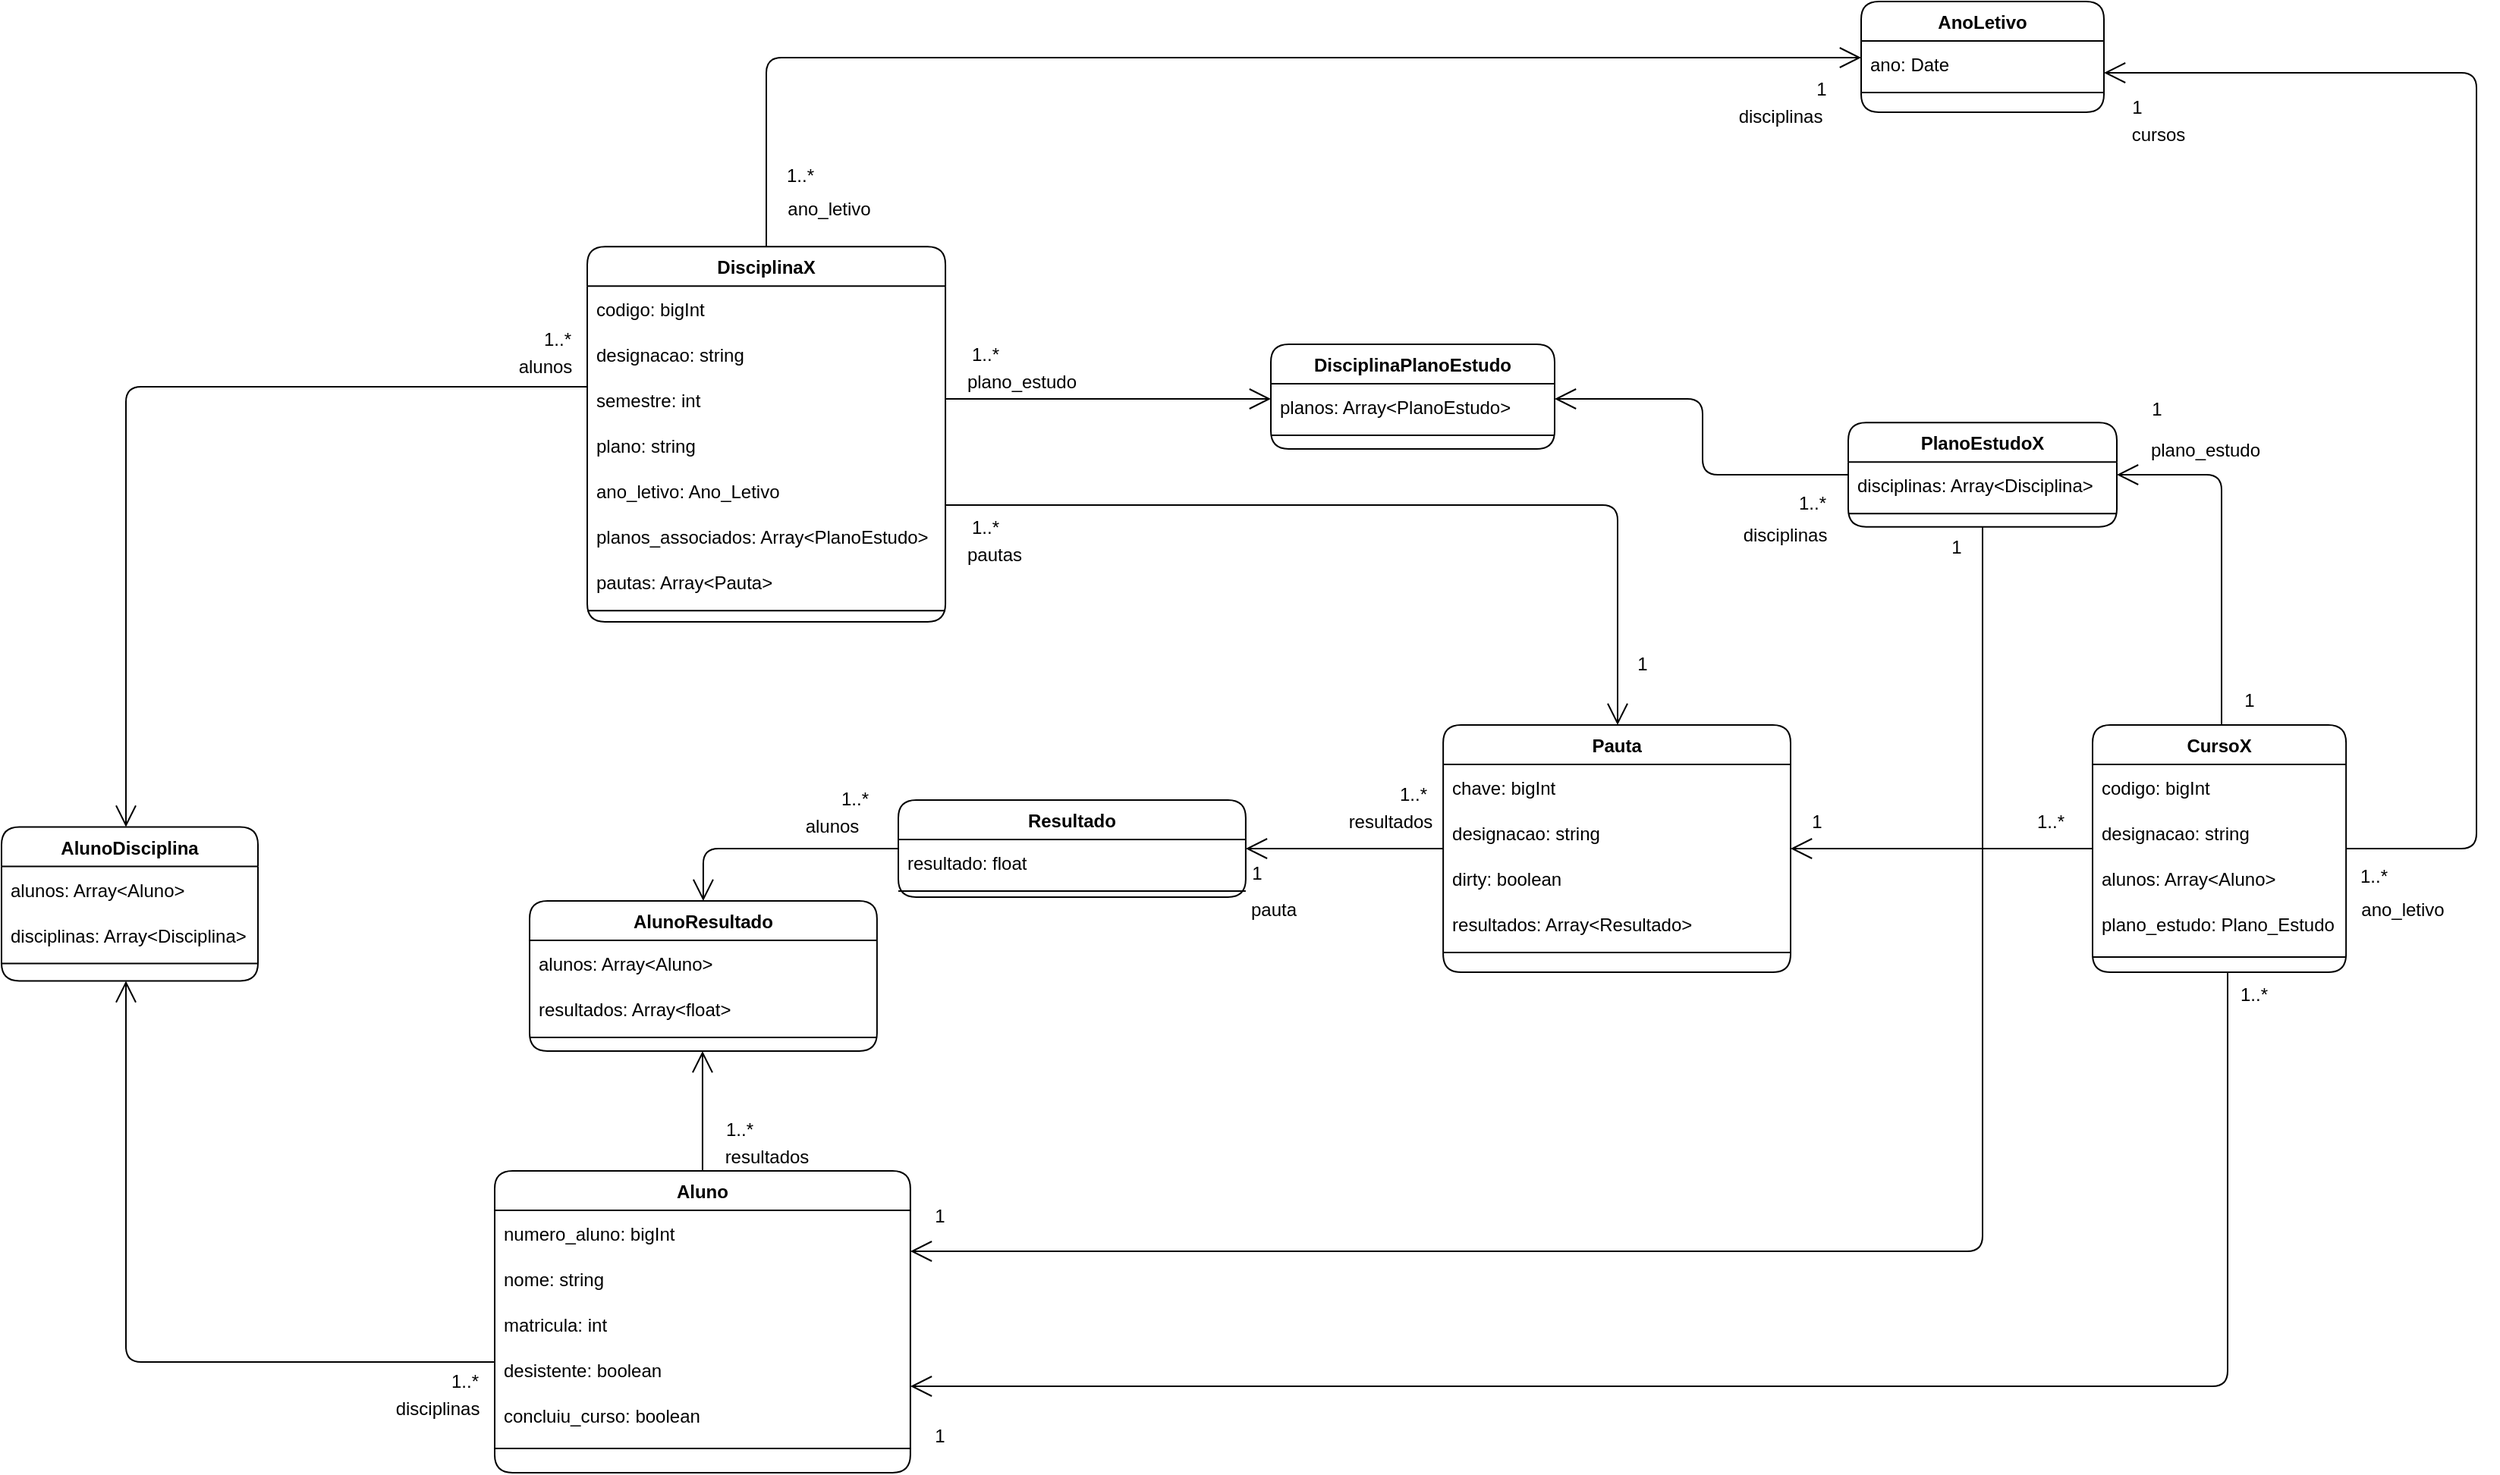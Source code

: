 <mxfile version="15.8.7" type="device" pages="2"><diagram id="C5RBs43oDa-KdzZeNtuy" name="Domain"><mxGraphModel dx="3577" dy="1908" grid="0" gridSize="10" guides="1" tooltips="1" connect="1" arrows="1" fold="1" page="0" pageScale="1" pageWidth="827" pageHeight="1169" background="#ffffff" math="0" shadow="0"><root><mxCell id="WIyWlLk6GJQsqaUBKTNV-0"/><mxCell id="WIyWlLk6GJQsqaUBKTNV-1" parent="WIyWlLk6GJQsqaUBKTNV-0"/><mxCell id="zkfFHV4jXpPFQw0GAbJ--6" value="Aluno" style="swimlane;fontStyle=1;align=center;verticalAlign=top;childLayout=stackLayout;horizontal=1;startSize=26;horizontalStack=0;resizeParent=1;resizeLast=0;collapsible=1;marginBottom=0;shadow=0;strokeWidth=1;rounded=1;" parent="WIyWlLk6GJQsqaUBKTNV-1" vertex="1"><mxGeometry x="-843" y="703" width="273.94" height="199" as="geometry"><mxRectangle x="130" y="380" width="160" height="26" as="alternateBounds"/></mxGeometry></mxCell><mxCell id="UR2TJBWsBLScbNiVcRSA-15" value="numero_aluno: bigInt" style="text;strokeColor=none;fillColor=none;align=left;verticalAlign=middle;spacingLeft=4;spacingRight=4;overflow=hidden;points=[[0,0.5],[1,0.5]];portConstraint=eastwest;rotatable=0;rounded=1;" parent="zkfFHV4jXpPFQw0GAbJ--6" vertex="1"><mxGeometry y="26" width="273.94" height="30" as="geometry"/></mxCell><mxCell id="UR2TJBWsBLScbNiVcRSA-27" value="nome: string" style="text;strokeColor=none;fillColor=none;align=left;verticalAlign=middle;spacingLeft=4;spacingRight=4;overflow=hidden;points=[[0,0.5],[1,0.5]];portConstraint=eastwest;rotatable=0;rounded=1;" parent="zkfFHV4jXpPFQw0GAbJ--6" vertex="1"><mxGeometry y="56" width="273.94" height="30" as="geometry"/></mxCell><mxCell id="UR2TJBWsBLScbNiVcRSA-31" value="matricula: int" style="text;strokeColor=none;fillColor=none;align=left;verticalAlign=middle;spacingLeft=4;spacingRight=4;overflow=hidden;points=[[0,0.5],[1,0.5]];portConstraint=eastwest;rotatable=0;rounded=1;" parent="zkfFHV4jXpPFQw0GAbJ--6" vertex="1"><mxGeometry y="86" width="273.94" height="30" as="geometry"/></mxCell><mxCell id="UR2TJBWsBLScbNiVcRSA-49" value="desistente: boolean" style="text;strokeColor=none;fillColor=none;align=left;verticalAlign=middle;spacingLeft=4;spacingRight=4;overflow=hidden;points=[[0,0.5],[1,0.5]];portConstraint=eastwest;rotatable=0;rounded=1;" parent="zkfFHV4jXpPFQw0GAbJ--6" vertex="1"><mxGeometry y="116" width="273.94" height="30" as="geometry"/></mxCell><mxCell id="Pr2icEyisTqmWsnyDcO9-23" value="concluiu_curso: boolean" style="text;strokeColor=none;fillColor=none;align=left;verticalAlign=middle;spacingLeft=4;spacingRight=4;overflow=hidden;points=[[0,0.5],[1,0.5]];portConstraint=eastwest;rotatable=0;rounded=1;" parent="zkfFHV4jXpPFQw0GAbJ--6" vertex="1"><mxGeometry y="146" width="273.94" height="30" as="geometry"/></mxCell><mxCell id="zkfFHV4jXpPFQw0GAbJ--9" value="" style="line;html=1;strokeWidth=1;align=left;verticalAlign=middle;spacingTop=-1;spacingLeft=3;spacingRight=3;rotatable=0;labelPosition=right;points=[];portConstraint=eastwest;rounded=1;" parent="zkfFHV4jXpPFQw0GAbJ--6" vertex="1"><mxGeometry y="176" width="273.94" height="14" as="geometry"/></mxCell><mxCell id="zkfFHV4jXpPFQw0GAbJ--13" value="DisciplinaX" style="swimlane;fontStyle=1;align=center;verticalAlign=top;childLayout=stackLayout;horizontal=1;startSize=26;horizontalStack=0;resizeParent=1;resizeLast=0;collapsible=1;marginBottom=0;shadow=0;strokeWidth=1;rounded=1;" parent="WIyWlLk6GJQsqaUBKTNV-1" vertex="1"><mxGeometry x="-782" y="93.63" width="236.03" height="247.37" as="geometry"><mxRectangle x="340" y="380" width="170" height="26" as="alternateBounds"/></mxGeometry></mxCell><mxCell id="UR2TJBWsBLScbNiVcRSA-8" value="codigo: bigInt" style="text;strokeColor=none;fillColor=none;align=left;verticalAlign=middle;spacingLeft=4;spacingRight=4;overflow=hidden;points=[[0,0.5],[1,0.5]];portConstraint=eastwest;rotatable=0;rounded=1;" parent="zkfFHV4jXpPFQw0GAbJ--13" vertex="1"><mxGeometry y="26" width="236.03" height="30" as="geometry"/></mxCell><mxCell id="UR2TJBWsBLScbNiVcRSA-9" value="designacao: string" style="text;strokeColor=none;fillColor=none;align=left;verticalAlign=middle;spacingLeft=4;spacingRight=4;overflow=hidden;points=[[0,0.5],[1,0.5]];portConstraint=eastwest;rotatable=0;rounded=1;" parent="zkfFHV4jXpPFQw0GAbJ--13" vertex="1"><mxGeometry y="56" width="236.03" height="30" as="geometry"/></mxCell><mxCell id="UR2TJBWsBLScbNiVcRSA-10" value="semestre: int" style="text;strokeColor=none;fillColor=none;align=left;verticalAlign=middle;spacingLeft=4;spacingRight=4;overflow=hidden;points=[[0,0.5],[1,0.5]];portConstraint=eastwest;rotatable=0;rounded=1;" parent="zkfFHV4jXpPFQw0GAbJ--13" vertex="1"><mxGeometry y="86" width="236.03" height="30" as="geometry"/></mxCell><mxCell id="UR2TJBWsBLScbNiVcRSA-11" value="plano: string" style="text;strokeColor=none;fillColor=none;align=left;verticalAlign=middle;spacingLeft=4;spacingRight=4;overflow=hidden;points=[[0,0.5],[1,0.5]];portConstraint=eastwest;rotatable=0;rounded=1;" parent="zkfFHV4jXpPFQw0GAbJ--13" vertex="1"><mxGeometry y="116" width="236.03" height="30" as="geometry"/></mxCell><mxCell id="DG8GQb8gX4Vhp76S3yIj-17" value="ano_letivo: Ano_Letivo" style="text;strokeColor=none;fillColor=none;align=left;verticalAlign=middle;spacingLeft=4;spacingRight=4;overflow=hidden;points=[[0,0.5],[1,0.5]];portConstraint=eastwest;rotatable=0;rounded=1;" parent="zkfFHV4jXpPFQw0GAbJ--13" vertex="1"><mxGeometry y="146" width="236.03" height="30" as="geometry"/></mxCell><mxCell id="5sU9hyj2ACR6eSn5Ot_G-29" value="planos_associados: Array&lt;PlanoEstudo&gt;" style="text;strokeColor=none;fillColor=none;align=left;verticalAlign=middle;spacingLeft=4;spacingRight=4;overflow=hidden;points=[[0,0.5],[1,0.5]];portConstraint=eastwest;rotatable=0;rounded=1;" parent="zkfFHV4jXpPFQw0GAbJ--13" vertex="1"><mxGeometry y="176" width="236.03" height="30" as="geometry"/></mxCell><mxCell id="5sU9hyj2ACR6eSn5Ot_G-30" value="pautas: Array&lt;Pauta&gt;" style="text;strokeColor=none;fillColor=none;align=left;verticalAlign=middle;spacingLeft=4;spacingRight=4;overflow=hidden;points=[[0,0.5],[1,0.5]];portConstraint=eastwest;rotatable=0;rounded=1;" parent="zkfFHV4jXpPFQw0GAbJ--13" vertex="1"><mxGeometry y="206" width="236.03" height="30" as="geometry"/></mxCell><mxCell id="zkfFHV4jXpPFQw0GAbJ--15" value="" style="line;html=1;strokeWidth=1;align=left;verticalAlign=middle;spacingTop=-1;spacingLeft=3;spacingRight=3;rotatable=0;labelPosition=right;points=[];portConstraint=eastwest;rounded=1;" parent="zkfFHV4jXpPFQw0GAbJ--13" vertex="1"><mxGeometry y="236" width="236.03" height="8" as="geometry"/></mxCell><mxCell id="zkfFHV4jXpPFQw0GAbJ--17" value="CursoX" style="swimlane;fontStyle=1;align=center;verticalAlign=top;childLayout=stackLayout;horizontal=1;startSize=26;horizontalStack=0;resizeParent=1;resizeLast=0;collapsible=1;marginBottom=0;shadow=0;strokeWidth=1;rounded=1;" parent="WIyWlLk6GJQsqaUBKTNV-1" vertex="1"><mxGeometry x="210" y="409" width="167.06" height="163" as="geometry"><mxRectangle x="550" y="140" width="160" height="26" as="alternateBounds"/></mxGeometry></mxCell><mxCell id="uTA94WAb0osCj5oo_hm_-13" value="codigo: bigInt" style="text;strokeColor=none;fillColor=none;align=left;verticalAlign=middle;spacingLeft=4;spacingRight=4;overflow=hidden;points=[[0,0.5],[1,0.5]];portConstraint=eastwest;rotatable=0;rounded=1;" parent="zkfFHV4jXpPFQw0GAbJ--17" vertex="1"><mxGeometry y="26" width="167.06" height="30" as="geometry"/></mxCell><mxCell id="tkzi9m6gDOECTJgAiZ27-0" value="designacao: string" style="text;strokeColor=none;fillColor=none;align=left;verticalAlign=middle;spacingLeft=4;spacingRight=4;overflow=hidden;points=[[0,0.5],[1,0.5]];portConstraint=eastwest;rotatable=0;rounded=1;" parent="zkfFHV4jXpPFQw0GAbJ--17" vertex="1"><mxGeometry y="56" width="167.06" height="30" as="geometry"/></mxCell><mxCell id="UR2TJBWsBLScbNiVcRSA-45" value="alunos: Array&lt;Aluno&gt;" style="text;strokeColor=none;fillColor=none;align=left;verticalAlign=middle;spacingLeft=4;spacingRight=4;overflow=hidden;points=[[0,0.5],[1,0.5]];portConstraint=eastwest;rotatable=0;rounded=1;" parent="zkfFHV4jXpPFQw0GAbJ--17" vertex="1"><mxGeometry y="86" width="167.06" height="30" as="geometry"/></mxCell><mxCell id="UR2TJBWsBLScbNiVcRSA-46" value="plano_estudo: Plano_Estudo" style="text;strokeColor=none;fillColor=none;align=left;verticalAlign=middle;spacingLeft=4;spacingRight=4;overflow=hidden;points=[[0,0.5],[1,0.5]];portConstraint=eastwest;rotatable=0;rounded=1;" parent="zkfFHV4jXpPFQw0GAbJ--17" vertex="1"><mxGeometry y="116" width="167.06" height="30" as="geometry"/></mxCell><mxCell id="zkfFHV4jXpPFQw0GAbJ--23" value="" style="line;html=1;strokeWidth=1;align=left;verticalAlign=middle;spacingTop=-1;spacingLeft=3;spacingRight=3;rotatable=0;labelPosition=right;points=[];portConstraint=eastwest;rounded=1;" parent="zkfFHV4jXpPFQw0GAbJ--17" vertex="1"><mxGeometry y="146" width="167.06" height="14" as="geometry"/></mxCell><mxCell id="hwkee3ksfvGBxhX7THaI-0" value="PlanoEstudoX" style="swimlane;fontStyle=1;align=center;verticalAlign=top;childLayout=stackLayout;horizontal=1;startSize=26;horizontalStack=0;resizeParent=1;resizeLast=0;collapsible=1;marginBottom=0;shadow=0;strokeWidth=1;rounded=1;" parent="WIyWlLk6GJQsqaUBKTNV-1" vertex="1"><mxGeometry x="49" y="209.63" width="177" height="68.75" as="geometry"><mxRectangle x="550" y="140" width="160" height="26" as="alternateBounds"/></mxGeometry></mxCell><mxCell id="UR2TJBWsBLScbNiVcRSA-47" value="disciplinas: Array&lt;Disciplina&gt;" style="text;strokeColor=none;fillColor=none;align=left;verticalAlign=middle;spacingLeft=4;spacingRight=4;overflow=hidden;points=[[0,0.5],[1,0.5]];portConstraint=eastwest;rotatable=0;rounded=1;" parent="hwkee3ksfvGBxhX7THaI-0" vertex="1"><mxGeometry y="26" width="177" height="30" as="geometry"/></mxCell><mxCell id="hwkee3ksfvGBxhX7THaI-6" value="" style="line;html=1;strokeWidth=1;align=left;verticalAlign=middle;spacingTop=-1;spacingLeft=3;spacingRight=3;rotatable=0;labelPosition=right;points=[];portConstraint=eastwest;rounded=1;" parent="hwkee3ksfvGBxhX7THaI-0" vertex="1"><mxGeometry y="56" width="177" height="8" as="geometry"/></mxCell><mxCell id="hwkee3ksfvGBxhX7THaI-19" value="" style="endArrow=open;endFill=1;endSize=12;html=1;edgeStyle=orthogonalEdgeStyle;" parent="WIyWlLk6GJQsqaUBKTNV-1" source="zkfFHV4jXpPFQw0GAbJ--17" target="hwkee3ksfvGBxhX7THaI-0" edge="1"><mxGeometry width="160" relative="1" as="geometry"><mxPoint x="247.94" y="795" as="sourcePoint"/><mxPoint x="317.94" y="785" as="targetPoint"/><Array as="points"><mxPoint x="295" y="319"/><mxPoint x="295" y="319"/></Array></mxGeometry></mxCell><mxCell id="hwkee3ksfvGBxhX7THaI-20" value="Pauta" style="swimlane;fontStyle=1;align=center;verticalAlign=top;childLayout=stackLayout;horizontal=1;startSize=26;horizontalStack=0;resizeParent=1;resizeLast=0;collapsible=1;marginBottom=0;shadow=0;strokeWidth=1;rounded=1;" parent="WIyWlLk6GJQsqaUBKTNV-1" vertex="1"><mxGeometry x="-217.94" y="409" width="228.94" height="163" as="geometry"><mxRectangle x="130" y="380" width="160" height="26" as="alternateBounds"/></mxGeometry></mxCell><mxCell id="7ceqqwsO9wFEYcHVzH23-0" value="chave: bigInt" style="text;strokeColor=none;fillColor=none;align=left;verticalAlign=middle;spacingLeft=4;spacingRight=4;overflow=hidden;points=[[0,0.5],[1,0.5]];portConstraint=eastwest;rotatable=0;rounded=1;" parent="hwkee3ksfvGBxhX7THaI-20" vertex="1"><mxGeometry y="26" width="228.94" height="30" as="geometry"/></mxCell><mxCell id="7ceqqwsO9wFEYcHVzH23-1" value="designacao: string" style="text;strokeColor=none;fillColor=none;align=left;verticalAlign=middle;spacingLeft=4;spacingRight=4;overflow=hidden;points=[[0,0.5],[1,0.5]];portConstraint=eastwest;rotatable=0;rounded=1;" parent="hwkee3ksfvGBxhX7THaI-20" vertex="1"><mxGeometry y="56" width="228.94" height="30" as="geometry"/></mxCell><mxCell id="UR2TJBWsBLScbNiVcRSA-25" value="dirty: boolean" style="text;strokeColor=none;fillColor=none;align=left;verticalAlign=middle;spacingLeft=4;spacingRight=4;overflow=hidden;points=[[0,0.5],[1,0.5]];portConstraint=eastwest;rotatable=0;rounded=1;" parent="hwkee3ksfvGBxhX7THaI-20" vertex="1"><mxGeometry y="86" width="228.94" height="30" as="geometry"/></mxCell><mxCell id="Pr2icEyisTqmWsnyDcO9-25" value="resultados: Array&lt;Resultado&gt;" style="text;strokeColor=none;fillColor=none;align=left;verticalAlign=middle;spacingLeft=4;spacingRight=4;overflow=hidden;points=[[0,0.5],[1,0.5]];portConstraint=eastwest;rotatable=0;rounded=1;" parent="hwkee3ksfvGBxhX7THaI-20" vertex="1"><mxGeometry y="116" width="228.94" height="30" as="geometry"/></mxCell><mxCell id="hwkee3ksfvGBxhX7THaI-21" value="" style="line;html=1;strokeWidth=1;align=left;verticalAlign=middle;spacingTop=-1;spacingLeft=3;spacingRight=3;rotatable=0;labelPosition=right;points=[];portConstraint=eastwest;rounded=1;" parent="hwkee3ksfvGBxhX7THaI-20" vertex="1"><mxGeometry y="146" width="228.94" height="8" as="geometry"/></mxCell><mxCell id="hwkee3ksfvGBxhX7THaI-27" value="" style="endArrow=open;endFill=1;endSize=12;html=1;edgeStyle=orthogonalEdgeStyle;" parent="WIyWlLk6GJQsqaUBKTNV-1" source="zkfFHV4jXpPFQw0GAbJ--13" target="UR2TJBWsBLScbNiVcRSA-34" edge="1"><mxGeometry width="160" relative="1" as="geometry"><mxPoint x="-290" y="784" as="sourcePoint"/><mxPoint x="-1013" y="295" as="targetPoint"/><Array as="points"><mxPoint x="-1086" y="186"/></Array></mxGeometry></mxCell><mxCell id="hwkee3ksfvGBxhX7THaI-58" value="" style="endArrow=open;endFill=1;endSize=12;html=1;edgeStyle=orthogonalEdgeStyle;strokeColor=default;" parent="WIyWlLk6GJQsqaUBKTNV-1" source="zkfFHV4jXpPFQw0GAbJ--17" target="zkfFHV4jXpPFQw0GAbJ--6" edge="1"><mxGeometry width="160" relative="1" as="geometry"><mxPoint x="-20" y="580" as="sourcePoint"/><mxPoint x="140" y="580" as="targetPoint"/><Array as="points"><mxPoint x="299" y="845"/></Array></mxGeometry></mxCell><mxCell id="UR2TJBWsBLScbNiVcRSA-34" value="AlunoDisciplina" style="swimlane;fontStyle=1;align=center;verticalAlign=top;childLayout=stackLayout;horizontal=1;startSize=26;horizontalStack=0;resizeParent=1;resizeLast=0;collapsible=1;marginBottom=0;shadow=0;strokeWidth=1;rounded=1;" parent="WIyWlLk6GJQsqaUBKTNV-1" vertex="1"><mxGeometry x="-1168" y="476.25" width="169" height="101.5" as="geometry"><mxRectangle x="130" y="380" width="160" height="26" as="alternateBounds"/></mxGeometry></mxCell><mxCell id="UR2TJBWsBLScbNiVcRSA-43" value="alunos: Array&lt;Aluno&gt;" style="text;strokeColor=none;fillColor=none;align=left;verticalAlign=middle;spacingLeft=4;spacingRight=4;overflow=hidden;points=[[0,0.5],[1,0.5]];portConstraint=eastwest;rotatable=0;rounded=1;" parent="UR2TJBWsBLScbNiVcRSA-34" vertex="1"><mxGeometry y="26" width="169" height="30" as="geometry"/></mxCell><mxCell id="UR2TJBWsBLScbNiVcRSA-42" value="disciplinas: Array&lt;Disciplina&gt;" style="text;strokeColor=none;fillColor=none;align=left;verticalAlign=middle;spacingLeft=4;spacingRight=4;overflow=hidden;points=[[0,0.5],[1,0.5]];portConstraint=eastwest;rotatable=0;rounded=1;" parent="UR2TJBWsBLScbNiVcRSA-34" vertex="1"><mxGeometry y="56" width="169" height="30" as="geometry"/></mxCell><mxCell id="UR2TJBWsBLScbNiVcRSA-41" value="" style="line;html=1;strokeWidth=1;align=left;verticalAlign=middle;spacingTop=-1;spacingLeft=3;spacingRight=3;rotatable=0;labelPosition=right;points=[];portConstraint=eastwest;rounded=1;" parent="UR2TJBWsBLScbNiVcRSA-34" vertex="1"><mxGeometry y="86" width="169" height="8" as="geometry"/></mxCell><mxCell id="uTA94WAb0osCj5oo_hm_-15" value="" style="endArrow=open;endFill=1;endSize=12;html=1;rounded=1;edgeStyle=orthogonalEdgeStyle;" parent="WIyWlLk6GJQsqaUBKTNV-1" source="zkfFHV4jXpPFQw0GAbJ--17" target="hwkee3ksfvGBxhX7THaI-20" edge="1"><mxGeometry width="160" relative="1" as="geometry"><mxPoint x="-132" y="597" as="sourcePoint"/><mxPoint x="28" y="597" as="targetPoint"/><Array as="points"><mxPoint x="90" y="491"/><mxPoint x="90" y="491"/></Array></mxGeometry></mxCell><mxCell id="uTA94WAb0osCj5oo_hm_-22" value="" style="endArrow=open;endFill=1;endSize=12;html=1;rounded=1;edgeStyle=orthogonalEdgeStyle;" parent="WIyWlLk6GJQsqaUBKTNV-1" source="zkfFHV4jXpPFQw0GAbJ--6" target="UR2TJBWsBLScbNiVcRSA-34" edge="1"><mxGeometry width="160" relative="1" as="geometry"><mxPoint x="-422" y="642" as="sourcePoint"/><mxPoint x="-262" y="642" as="targetPoint"/><Array as="points"><mxPoint x="-1086" y="829"/></Array></mxGeometry></mxCell><mxCell id="6FzKPT1XtyOvHzaRBiAs-8" value="1" style="text;html=1;align=center;verticalAlign=middle;resizable=0;points=[];autosize=1;strokeColor=none;fillColor=none;" parent="WIyWlLk6GJQsqaUBKTNV-1" vertex="1"><mxGeometry x="243" y="191.63" width="17" height="18" as="geometry"/></mxCell><mxCell id="6FzKPT1XtyOvHzaRBiAs-9" value="plano_estudo" style="text;html=1;align=center;verticalAlign=middle;resizable=0;points=[];autosize=1;strokeColor=none;fillColor=none;" parent="WIyWlLk6GJQsqaUBKTNV-1" vertex="1"><mxGeometry x="243" y="219" width="82" height="18" as="geometry"/></mxCell><mxCell id="6FzKPT1XtyOvHzaRBiAs-11" value="1" style="text;html=1;align=center;verticalAlign=middle;resizable=0;points=[];autosize=1;strokeColor=none;fillColor=none;" parent="WIyWlLk6GJQsqaUBKTNV-1" vertex="1"><mxGeometry x="-559" y="869" width="17" height="18" as="geometry"/></mxCell><mxCell id="6FzKPT1XtyOvHzaRBiAs-14" value="1..*" style="text;html=1;align=center;verticalAlign=middle;resizable=0;points=[];autosize=1;strokeColor=none;fillColor=none;" parent="WIyWlLk6GJQsqaUBKTNV-1" vertex="1"><mxGeometry x="302" y="578" width="28" height="18" as="geometry"/></mxCell><mxCell id="6FzKPT1XtyOvHzaRBiAs-26" value="1..*" style="text;html=1;align=center;verticalAlign=middle;resizable=0;points=[];autosize=1;strokeColor=none;fillColor=none;" parent="WIyWlLk6GJQsqaUBKTNV-1" vertex="1"><mxGeometry x="-877" y="833" width="28" height="18" as="geometry"/></mxCell><mxCell id="6FzKPT1XtyOvHzaRBiAs-39" value="1..*" style="text;html=1;align=center;verticalAlign=middle;resizable=0;points=[];autosize=1;strokeColor=none;fillColor=none;" parent="WIyWlLk6GJQsqaUBKTNV-1" vertex="1"><mxGeometry x="-816" y="146" width="28" height="18" as="geometry"/></mxCell><mxCell id="6FzKPT1XtyOvHzaRBiAs-46" value="1..*" style="text;html=1;align=center;verticalAlign=middle;resizable=0;points=[];autosize=1;strokeColor=none;fillColor=none;" parent="WIyWlLk6GJQsqaUBKTNV-1" vertex="1"><mxGeometry x="-534" y="270" width="28" height="18" as="geometry"/></mxCell><mxCell id="6FzKPT1XtyOvHzaRBiAs-48" value="1" style="text;html=1;align=center;verticalAlign=middle;resizable=0;points=[];autosize=1;strokeColor=none;fillColor=none;" parent="WIyWlLk6GJQsqaUBKTNV-1" vertex="1"><mxGeometry x="-96" y="360" width="17" height="18" as="geometry"/></mxCell><mxCell id="Cous7RWv1DzX8QVO5OMC-1" value="1..*" style="text;html=1;align=center;verticalAlign=middle;resizable=0;points=[];autosize=1;strokeColor=none;fillColor=none;fontColor=default;" parent="WIyWlLk6GJQsqaUBKTNV-1" vertex="1"><mxGeometry x="168" y="464" width="28" height="18" as="geometry"/></mxCell><mxCell id="Cous7RWv1DzX8QVO5OMC-2" value="1" style="text;html=1;align=center;verticalAlign=middle;resizable=0;points=[];autosize=1;strokeColor=none;fillColor=none;fontColor=default;" parent="WIyWlLk6GJQsqaUBKTNV-1" vertex="1"><mxGeometry x="19" y="464" width="17" height="18" as="geometry"/></mxCell><mxCell id="DG8GQb8gX4Vhp76S3yIj-0" value="AnoLetivo" style="swimlane;fontStyle=1;align=center;verticalAlign=top;childLayout=stackLayout;horizontal=1;startSize=26;horizontalStack=0;resizeParent=1;resizeLast=0;collapsible=1;marginBottom=0;shadow=0;strokeWidth=1;rounded=1;" parent="WIyWlLk6GJQsqaUBKTNV-1" vertex="1"><mxGeometry x="57.5" y="-68" width="160" height="73" as="geometry"><mxRectangle x="340" y="380" width="170" height="26" as="alternateBounds"/></mxGeometry></mxCell><mxCell id="DG8GQb8gX4Vhp76S3yIj-6" value="ano: Date" style="text;strokeColor=none;fillColor=none;align=left;verticalAlign=middle;spacingLeft=4;spacingRight=4;overflow=hidden;points=[[0,0.5],[1,0.5]];portConstraint=eastwest;rotatable=0;rounded=1;" parent="DG8GQb8gX4Vhp76S3yIj-0" vertex="1"><mxGeometry y="26" width="160" height="30" as="geometry"/></mxCell><mxCell id="DG8GQb8gX4Vhp76S3yIj-7" value="" style="line;html=1;strokeWidth=1;align=left;verticalAlign=middle;spacingTop=-1;spacingLeft=3;spacingRight=3;rotatable=0;labelPosition=right;points=[];portConstraint=eastwest;rounded=1;" parent="DG8GQb8gX4Vhp76S3yIj-0" vertex="1"><mxGeometry y="56" width="160" height="8" as="geometry"/></mxCell><mxCell id="DG8GQb8gX4Vhp76S3yIj-12" value="" style="endArrow=open;endFill=1;endSize=12;html=1;rounded=1;edgeStyle=orthogonalEdgeStyle;" parent="WIyWlLk6GJQsqaUBKTNV-1" source="zkfFHV4jXpPFQw0GAbJ--13" target="DG8GQb8gX4Vhp76S3yIj-0" edge="1"><mxGeometry width="160" relative="1" as="geometry"><mxPoint x="-405" y="702.5" as="sourcePoint"/><mxPoint x="-405" y="562" as="targetPoint"/><Array as="points"><mxPoint x="-664" y="-31"/></Array></mxGeometry></mxCell><mxCell id="DG8GQb8gX4Vhp76S3yIj-23" value="1..*" style="text;html=1;align=center;verticalAlign=middle;resizable=0;points=[];autosize=1;strokeColor=none;fillColor=none;" parent="WIyWlLk6GJQsqaUBKTNV-1" vertex="1"><mxGeometry x="-656" y="38" width="28" height="18" as="geometry"/></mxCell><mxCell id="DG8GQb8gX4Vhp76S3yIj-24" value="1" style="text;html=1;align=center;verticalAlign=middle;resizable=0;points=[];autosize=1;strokeColor=none;fillColor=none;" parent="WIyWlLk6GJQsqaUBKTNV-1" vertex="1"><mxGeometry x="22" y="-19" width="17" height="18" as="geometry"/></mxCell><mxCell id="P2CmxcCS_NIlpj2zQUe2-17" value="Resultado" style="swimlane;fontStyle=1;align=center;verticalAlign=top;childLayout=stackLayout;horizontal=1;startSize=26;horizontalStack=0;resizeParent=1;resizeLast=0;collapsible=1;marginBottom=0;shadow=0;strokeWidth=1;rounded=1;" parent="WIyWlLk6GJQsqaUBKTNV-1" vertex="1"><mxGeometry x="-577" y="458.5" width="228.94" height="64" as="geometry"><mxRectangle x="130" y="380" width="160" height="26" as="alternateBounds"/></mxGeometry></mxCell><mxCell id="sRa96SJsphpk7ppWmbJX-9" value="resultado: float" style="text;strokeColor=none;fillColor=none;align=left;verticalAlign=middle;spacingLeft=4;spacingRight=4;overflow=hidden;points=[[0,0.5],[1,0.5]];portConstraint=eastwest;rotatable=0;rounded=1;" vertex="1" parent="P2CmxcCS_NIlpj2zQUe2-17"><mxGeometry y="26" width="228.94" height="30" as="geometry"/></mxCell><mxCell id="P2CmxcCS_NIlpj2zQUe2-23" value="" style="line;html=1;strokeWidth=1;align=left;verticalAlign=middle;spacingTop=-1;spacingLeft=3;spacingRight=3;rotatable=0;labelPosition=right;points=[];portConstraint=eastwest;rounded=1;" parent="P2CmxcCS_NIlpj2zQUe2-17" vertex="1"><mxGeometry y="56" width="228.94" height="8" as="geometry"/></mxCell><mxCell id="P2CmxcCS_NIlpj2zQUe2-24" value="" style="endArrow=open;endFill=1;endSize=12;html=1;rounded=1;edgeStyle=orthogonalEdgeStyle;" parent="WIyWlLk6GJQsqaUBKTNV-1" source="hwkee3ksfvGBxhX7THaI-20" target="P2CmxcCS_NIlpj2zQUe2-17" edge="1"><mxGeometry width="160" relative="1" as="geometry"><mxPoint x="225" y="443" as="sourcePoint"/><mxPoint x="21" y="518" as="targetPoint"/><Array as="points"/></mxGeometry></mxCell><mxCell id="P2CmxcCS_NIlpj2zQUe2-26" value="" style="endArrow=open;endFill=1;endSize=12;html=1;rounded=1;edgeStyle=orthogonalEdgeStyle;" parent="WIyWlLk6GJQsqaUBKTNV-1" source="zkfFHV4jXpPFQw0GAbJ--6" target="sRa96SJsphpk7ppWmbJX-1" edge="1"><mxGeometry width="160" relative="1" as="geometry"><mxPoint x="-207.94" y="528" as="sourcePoint"/><mxPoint x="-284.29" y="528" as="targetPoint"/><Array as="points"><mxPoint x="-706" y="565"/></Array></mxGeometry></mxCell><mxCell id="Pr2icEyisTqmWsnyDcO9-0" value="" style="endArrow=open;endFill=1;endSize=12;html=1;rounded=1;edgeStyle=orthogonalEdgeStyle;" parent="WIyWlLk6GJQsqaUBKTNV-1" source="zkfFHV4jXpPFQw0GAbJ--13" target="hwkee3ksfvGBxhX7THaI-20" edge="1"><mxGeometry width="160" relative="1" as="geometry"><mxPoint x="-484.53" y="309" as="sourcePoint"/><mxPoint x="-761" y="309" as="targetPoint"/><Array as="points"><mxPoint x="-103" y="264"/></Array></mxGeometry></mxCell><mxCell id="Pr2icEyisTqmWsnyDcO9-1" value="pautas" style="text;html=1;align=center;verticalAlign=middle;resizable=0;points=[];autosize=1;strokeColor=none;fillColor=none;" parent="WIyWlLk6GJQsqaUBKTNV-1" vertex="1"><mxGeometry x="-537" y="288" width="46" height="18" as="geometry"/></mxCell><mxCell id="Pr2icEyisTqmWsnyDcO9-2" value="DisciplinaPlanoEstudo" style="swimlane;fontStyle=1;align=center;verticalAlign=top;childLayout=stackLayout;horizontal=1;startSize=26;horizontalStack=0;resizeParent=1;resizeLast=0;collapsible=1;marginBottom=0;shadow=0;strokeWidth=1;rounded=1;" parent="WIyWlLk6GJQsqaUBKTNV-1" vertex="1"><mxGeometry x="-331.5" y="158" width="187" height="69" as="geometry"><mxRectangle x="340" y="380" width="170" height="26" as="alternateBounds"/></mxGeometry></mxCell><mxCell id="Pr2icEyisTqmWsnyDcO9-3" value="planos: Array&lt;PlanoEstudo&gt;" style="text;strokeColor=none;fillColor=none;align=left;verticalAlign=middle;spacingLeft=4;spacingRight=4;overflow=hidden;points=[[0,0.5],[1,0.5]];portConstraint=eastwest;rotatable=0;rounded=1;" parent="Pr2icEyisTqmWsnyDcO9-2" vertex="1"><mxGeometry y="26" width="187" height="30" as="geometry"/></mxCell><mxCell id="Pr2icEyisTqmWsnyDcO9-9" value="" style="line;html=1;strokeWidth=1;align=left;verticalAlign=middle;spacingTop=-1;spacingLeft=3;spacingRight=3;rotatable=0;labelPosition=right;points=[];portConstraint=eastwest;rounded=1;" parent="Pr2icEyisTqmWsnyDcO9-2" vertex="1"><mxGeometry y="56" width="187" height="8" as="geometry"/></mxCell><mxCell id="Pr2icEyisTqmWsnyDcO9-18" value="" style="endArrow=open;endFill=1;endSize=12;html=1;edgeStyle=orthogonalEdgeStyle;" parent="WIyWlLk6GJQsqaUBKTNV-1" source="hwkee3ksfvGBxhX7THaI-0" target="Pr2icEyisTqmWsnyDcO9-2" edge="1"><mxGeometry width="160" relative="1" as="geometry"><mxPoint x="109.5" y="801.25" as="sourcePoint"/><mxPoint x="-324.53" y="200" as="targetPoint"/><Array as="points"><mxPoint x="-47" y="244"/><mxPoint x="-47" y="194"/></Array></mxGeometry></mxCell><mxCell id="Pr2icEyisTqmWsnyDcO9-19" value="1" style="text;html=1;align=center;verticalAlign=middle;resizable=0;points=[];autosize=1;strokeColor=none;fillColor=none;" parent="WIyWlLk6GJQsqaUBKTNV-1" vertex="1"><mxGeometry x="304" y="384" width="17" height="18" as="geometry"/></mxCell><mxCell id="Pr2icEyisTqmWsnyDcO9-20" value="" style="endArrow=open;endFill=1;endSize=12;html=1;rounded=1;edgeStyle=orthogonalEdgeStyle;" parent="WIyWlLk6GJQsqaUBKTNV-1" source="zkfFHV4jXpPFQw0GAbJ--13" target="Pr2icEyisTqmWsnyDcO9-2" edge="1"><mxGeometry width="160" relative="1" as="geometry"><mxPoint x="-324.53" y="319" as="sourcePoint"/><mxPoint x="-93" y="419" as="targetPoint"/><Array as="points"><mxPoint x="-477" y="194"/><mxPoint x="-477" y="194"/></Array></mxGeometry></mxCell><mxCell id="Pr2icEyisTqmWsnyDcO9-21" value="1..*" style="text;html=1;align=center;verticalAlign=middle;resizable=0;points=[];autosize=1;strokeColor=none;fillColor=none;" parent="WIyWlLk6GJQsqaUBKTNV-1" vertex="1"><mxGeometry x="-534" y="155.63" width="28" height="18" as="geometry"/></mxCell><mxCell id="Pr2icEyisTqmWsnyDcO9-22" value="1..*" style="text;html=1;align=center;verticalAlign=middle;resizable=0;points=[];autosize=1;strokeColor=none;fillColor=none;" parent="WIyWlLk6GJQsqaUBKTNV-1" vertex="1"><mxGeometry x="11" y="254" width="28" height="18" as="geometry"/></mxCell><mxCell id="5sU9hyj2ACR6eSn5Ot_G-9" value="1..*" style="text;html=1;align=center;verticalAlign=middle;resizable=0;points=[];autosize=1;strokeColor=none;fillColor=none;" parent="WIyWlLk6GJQsqaUBKTNV-1" vertex="1"><mxGeometry x="-696.48" y="667" width="28" height="18" as="geometry"/></mxCell><mxCell id="5sU9hyj2ACR6eSn5Ot_G-10" value="1..*" style="text;html=1;align=center;verticalAlign=middle;resizable=0;points=[];autosize=1;strokeColor=none;fillColor=none;" parent="WIyWlLk6GJQsqaUBKTNV-1" vertex="1"><mxGeometry x="-252" y="446" width="28" height="18" as="geometry"/></mxCell><mxCell id="5sU9hyj2ACR6eSn5Ot_G-12" value="1" style="text;html=1;align=center;verticalAlign=middle;resizable=0;points=[];autosize=1;strokeColor=none;fillColor=none;" parent="WIyWlLk6GJQsqaUBKTNV-1" vertex="1"><mxGeometry x="-350" y="498" width="17" height="18" as="geometry"/></mxCell><mxCell id="5sU9hyj2ACR6eSn5Ot_G-17" value="pauta" style="text;html=1;align=center;verticalAlign=middle;resizable=0;points=[];autosize=1;strokeColor=none;fillColor=none;" parent="WIyWlLk6GJQsqaUBKTNV-1" vertex="1"><mxGeometry x="-350" y="522" width="40" height="18" as="geometry"/></mxCell><mxCell id="5sU9hyj2ACR6eSn5Ot_G-19" value="resultados" style="text;html=1;align=center;verticalAlign=middle;resizable=0;points=[];autosize=1;strokeColor=none;fillColor=none;" parent="WIyWlLk6GJQsqaUBKTNV-1" vertex="1"><mxGeometry x="-286" y="464" width="65" height="18" as="geometry"/></mxCell><mxCell id="5sU9hyj2ACR6eSn5Ot_G-21" value="disciplinas" style="text;html=1;align=center;verticalAlign=middle;resizable=0;points=[];autosize=1;strokeColor=none;fillColor=none;" parent="WIyWlLk6GJQsqaUBKTNV-1" vertex="1"><mxGeometry x="-914" y="851" width="65" height="18" as="geometry"/></mxCell><mxCell id="5sU9hyj2ACR6eSn5Ot_G-22" value="alunos" style="text;html=1;align=center;verticalAlign=middle;resizable=0;points=[];autosize=1;strokeColor=none;fillColor=none;" parent="WIyWlLk6GJQsqaUBKTNV-1" vertex="1"><mxGeometry x="-833" y="164" width="45" height="18" as="geometry"/></mxCell><mxCell id="5sU9hyj2ACR6eSn5Ot_G-24" value="disciplinas" style="text;html=1;align=center;verticalAlign=middle;resizable=0;points=[];autosize=1;strokeColor=none;fillColor=none;" parent="WIyWlLk6GJQsqaUBKTNV-1" vertex="1"><mxGeometry x="-29" y="-1" width="65" height="18" as="geometry"/></mxCell><mxCell id="5sU9hyj2ACR6eSn5Ot_G-25" value="plano_estudo" style="text;html=1;align=center;verticalAlign=middle;resizable=0;points=[];autosize=1;strokeColor=none;fillColor=none;" parent="WIyWlLk6GJQsqaUBKTNV-1" vertex="1"><mxGeometry x="-537.5" y="173.63" width="82" height="18" as="geometry"/></mxCell><mxCell id="5sU9hyj2ACR6eSn5Ot_G-26" value="disciplinas" style="text;html=1;align=center;verticalAlign=middle;resizable=0;points=[];autosize=1;strokeColor=none;fillColor=none;" parent="WIyWlLk6GJQsqaUBKTNV-1" vertex="1"><mxGeometry x="-26" y="275" width="65" height="18" as="geometry"/></mxCell><mxCell id="5sU9hyj2ACR6eSn5Ot_G-27" value="ano_letivo" style="text;html=1;align=center;verticalAlign=middle;resizable=0;points=[];autosize=1;strokeColor=none;fillColor=none;" parent="WIyWlLk6GJQsqaUBKTNV-1" vertex="1"><mxGeometry x="-656" y="60" width="65" height="18" as="geometry"/></mxCell><mxCell id="bz9YFu2AyxumV_7o19_A-0" value="" style="endArrow=open;endFill=1;endSize=12;html=1;edgeStyle=orthogonalEdgeStyle;strokeColor=default;" edge="1" parent="WIyWlLk6GJQsqaUBKTNV-1" source="hwkee3ksfvGBxhX7THaI-0" target="zkfFHV4jXpPFQw0GAbJ--6"><mxGeometry width="160" relative="1" as="geometry"><mxPoint x="309" y="582" as="sourcePoint"/><mxPoint x="-559.06" y="864.0" as="targetPoint"/><Array as="points"><mxPoint x="138" y="756"/></Array></mxGeometry></mxCell><mxCell id="sRa96SJsphpk7ppWmbJX-1" value="AlunoResultado" style="swimlane;fontStyle=1;align=center;verticalAlign=top;childLayout=stackLayout;horizontal=1;startSize=26;horizontalStack=0;resizeParent=1;resizeLast=0;collapsible=1;marginBottom=0;shadow=0;strokeWidth=1;rounded=1;" vertex="1" parent="WIyWlLk6GJQsqaUBKTNV-1"><mxGeometry x="-820" y="525" width="228.94" height="99" as="geometry"><mxRectangle x="130" y="380" width="160" height="26" as="alternateBounds"/></mxGeometry></mxCell><mxCell id="sRa96SJsphpk7ppWmbJX-2" value="alunos: Array&lt;Aluno&gt;" style="text;strokeColor=none;fillColor=none;align=left;verticalAlign=middle;spacingLeft=4;spacingRight=4;overflow=hidden;points=[[0,0.5],[1,0.5]];portConstraint=eastwest;rotatable=0;rounded=1;" vertex="1" parent="sRa96SJsphpk7ppWmbJX-1"><mxGeometry y="26" width="228.94" height="30" as="geometry"/></mxCell><mxCell id="sRa96SJsphpk7ppWmbJX-3" value="resultados: Array&lt;float&gt;" style="text;strokeColor=none;fillColor=none;align=left;verticalAlign=middle;spacingLeft=4;spacingRight=4;overflow=hidden;points=[[0,0.5],[1,0.5]];portConstraint=eastwest;rotatable=0;rounded=1;" vertex="1" parent="sRa96SJsphpk7ppWmbJX-1"><mxGeometry y="56" width="228.94" height="30" as="geometry"/></mxCell><mxCell id="sRa96SJsphpk7ppWmbJX-4" value="" style="line;html=1;strokeWidth=1;align=left;verticalAlign=middle;spacingTop=-1;spacingLeft=3;spacingRight=3;rotatable=0;labelPosition=right;points=[];portConstraint=eastwest;rounded=1;" vertex="1" parent="sRa96SJsphpk7ppWmbJX-1"><mxGeometry y="86" width="228.94" height="8" as="geometry"/></mxCell><mxCell id="sRa96SJsphpk7ppWmbJX-5" value="" style="endArrow=open;endFill=1;endSize=12;html=1;rounded=1;edgeStyle=orthogonalEdgeStyle;" edge="1" parent="WIyWlLk6GJQsqaUBKTNV-1" source="P2CmxcCS_NIlpj2zQUe2-17" target="sRa96SJsphpk7ppWmbJX-1"><mxGeometry width="160" relative="1" as="geometry"><mxPoint x="-207.94" y="500.5" as="sourcePoint"/><mxPoint x="-689" y="491" as="targetPoint"/><Array as="points"/></mxGeometry></mxCell><mxCell id="sRa96SJsphpk7ppWmbJX-6" value="1..*" style="text;html=1;align=center;verticalAlign=middle;resizable=0;points=[];autosize=1;strokeColor=none;fillColor=none;" vertex="1" parent="WIyWlLk6GJQsqaUBKTNV-1"><mxGeometry x="-619.56" y="449" width="28" height="18" as="geometry"/></mxCell><mxCell id="sRa96SJsphpk7ppWmbJX-7" value="alunos" style="text;html=1;align=center;verticalAlign=middle;resizable=0;points=[];autosize=1;strokeColor=none;fillColor=none;" vertex="1" parent="WIyWlLk6GJQsqaUBKTNV-1"><mxGeometry x="-643.56" y="467" width="45" height="18" as="geometry"/></mxCell><mxCell id="sRa96SJsphpk7ppWmbJX-8" value="resultados" style="text;html=1;align=center;verticalAlign=middle;resizable=0;points=[];autosize=1;strokeColor=none;fillColor=none;" vertex="1" parent="WIyWlLk6GJQsqaUBKTNV-1"><mxGeometry x="-696.48" y="685" width="65" height="18" as="geometry"/></mxCell><mxCell id="sRa96SJsphpk7ppWmbJX-12" value="" style="endArrow=open;endFill=1;endSize=12;html=1;rounded=1;edgeStyle=orthogonalEdgeStyle;" edge="1" parent="WIyWlLk6GJQsqaUBKTNV-1" source="zkfFHV4jXpPFQw0GAbJ--17" target="DG8GQb8gX4Vhp76S3yIj-0"><mxGeometry width="160" relative="1" as="geometry"><mxPoint x="-654" y="103.63" as="sourcePoint"/><mxPoint x="67.5" y="-21.0" as="targetPoint"/><Array as="points"><mxPoint x="463" y="491"/><mxPoint x="463" y="-21"/></Array></mxGeometry></mxCell><mxCell id="sRa96SJsphpk7ppWmbJX-14" value="1..*" style="text;html=1;align=center;verticalAlign=middle;resizable=0;points=[];autosize=1;strokeColor=none;fillColor=none;" vertex="1" parent="WIyWlLk6GJQsqaUBKTNV-1"><mxGeometry x="381" y="500" width="28" height="18" as="geometry"/></mxCell><mxCell id="sRa96SJsphpk7ppWmbJX-15" value="ano_letivo" style="text;html=1;align=center;verticalAlign=middle;resizable=0;points=[];autosize=1;strokeColor=none;fillColor=none;" vertex="1" parent="WIyWlLk6GJQsqaUBKTNV-1"><mxGeometry x="381" y="522" width="65" height="18" as="geometry"/></mxCell><mxCell id="sRa96SJsphpk7ppWmbJX-16" value="1" style="text;html=1;align=center;verticalAlign=middle;resizable=0;points=[];autosize=1;strokeColor=none;fillColor=none;" vertex="1" parent="WIyWlLk6GJQsqaUBKTNV-1"><mxGeometry x="230" y="-7" width="17" height="18" as="geometry"/></mxCell><mxCell id="sRa96SJsphpk7ppWmbJX-17" value="cursos" style="text;html=1;align=center;verticalAlign=middle;resizable=0;points=[];autosize=1;strokeColor=none;fillColor=none;" vertex="1" parent="WIyWlLk6GJQsqaUBKTNV-1"><mxGeometry x="230" y="11" width="45" height="18" as="geometry"/></mxCell><mxCell id="sRa96SJsphpk7ppWmbJX-18" value="1" style="text;html=1;align=center;verticalAlign=middle;resizable=0;points=[];autosize=1;strokeColor=none;fillColor=none;fontColor=default;" vertex="1" parent="WIyWlLk6GJQsqaUBKTNV-1"><mxGeometry x="111" y="283" width="17" height="18" as="geometry"/></mxCell><mxCell id="sRa96SJsphpk7ppWmbJX-19" value="1" style="text;html=1;align=center;verticalAlign=middle;resizable=0;points=[];autosize=1;strokeColor=none;fillColor=none;fontColor=default;" vertex="1" parent="WIyWlLk6GJQsqaUBKTNV-1"><mxGeometry x="-559" y="724" width="17" height="18" as="geometry"/></mxCell></root></mxGraphModel></diagram><diagram id="DHpU4YyazWkhBSFIJddn" name="DB"><mxGraphModel dx="3977" dy="1908" grid="0" gridSize="10" guides="1" tooltips="1" connect="1" arrows="1" fold="1" page="0" pageScale="1" pageWidth="827" pageHeight="1169" math="0" shadow="0"><root><mxCell id="WWgk6Xoj-8CL2OLCRmEP-0"/><mxCell id="WWgk6Xoj-8CL2OLCRmEP-1" parent="WWgk6Xoj-8CL2OLCRmEP-0"/><mxCell id="LvS72y0Quomo5sTI7OO9-0" value="Aluno" style="swimlane;fontStyle=1;align=center;verticalAlign=top;childLayout=stackLayout;horizontal=1;startSize=26;horizontalStack=0;resizeParent=1;resizeLast=0;collapsible=1;marginBottom=0;shadow=1;strokeWidth=1;rounded=0;glass=0;sketch=1;" parent="WWgk6Xoj-8CL2OLCRmEP-1" vertex="1"><mxGeometry x="-1192" y="829" width="273.94" height="280" as="geometry"><mxRectangle x="130" y="380" width="160" height="26" as="alternateBounds"/></mxGeometry></mxCell><mxCell id="XtLa-8aRon6plXGDSIOi-5" value="id PK" style="text;strokeColor=none;fillColor=none;align=left;verticalAlign=middle;spacingLeft=4;spacingRight=4;overflow=hidden;points=[[0,0.5],[1,0.5]];portConstraint=eastwest;rotatable=0;rounded=1;fontStyle=1" parent="LvS72y0Quomo5sTI7OO9-0" vertex="1"><mxGeometry y="26" width="273.94" height="30" as="geometry"/></mxCell><mxCell id="LvS72y0Quomo5sTI7OO9-1" value="numero_aluno bigInteger" style="text;strokeColor=none;fillColor=none;align=left;verticalAlign=middle;spacingLeft=4;spacingRight=4;overflow=hidden;points=[[0,0.5],[1,0.5]];portConstraint=eastwest;rotatable=0;rounded=1;" parent="LvS72y0Quomo5sTI7OO9-0" vertex="1"><mxGeometry y="56" width="273.94" height="30" as="geometry"/></mxCell><mxCell id="LvS72y0Quomo5sTI7OO9-2" value="nome string" style="text;strokeColor=none;fillColor=none;align=left;verticalAlign=middle;spacingLeft=4;spacingRight=4;overflow=hidden;points=[[0,0.5],[1,0.5]];portConstraint=eastwest;rotatable=0;rounded=1;" parent="LvS72y0Quomo5sTI7OO9-0" vertex="1"><mxGeometry y="86" width="273.94" height="30" as="geometry"/></mxCell><mxCell id="LvS72y0Quomo5sTI7OO9-3" value="matricula int" style="text;strokeColor=none;fillColor=none;align=left;verticalAlign=middle;spacingLeft=4;spacingRight=4;overflow=hidden;points=[[0,0.5],[1,0.5]];portConstraint=eastwest;rotatable=0;rounded=1;" parent="LvS72y0Quomo5sTI7OO9-0" vertex="1"><mxGeometry y="116" width="273.94" height="30" as="geometry"/></mxCell><mxCell id="LvS72y0Quomo5sTI7OO9-4" value="desistente boolean" style="text;strokeColor=none;fillColor=none;align=left;verticalAlign=middle;spacingLeft=4;spacingRight=4;overflow=hidden;points=[[0,0.5],[1,0.5]];portConstraint=eastwest;rotatable=0;rounded=1;" parent="LvS72y0Quomo5sTI7OO9-0" vertex="1"><mxGeometry y="146" width="273.94" height="30" as="geometry"/></mxCell><mxCell id="LvS72y0Quomo5sTI7OO9-5" value="concluiu_curso boolean" style="text;strokeColor=none;fillColor=none;align=left;verticalAlign=middle;spacingLeft=4;spacingRight=4;overflow=hidden;points=[[0,0.5],[1,0.5]];portConstraint=eastwest;rotatable=0;rounded=1;" parent="LvS72y0Quomo5sTI7OO9-0" vertex="1"><mxGeometry y="176" width="273.94" height="30" as="geometry"/></mxCell><mxCell id="LvS72y0Quomo5sTI7OO9-9" value="curso_id FK" style="text;strokeColor=none;fillColor=none;align=left;verticalAlign=middle;spacingLeft=4;spacingRight=4;overflow=hidden;points=[[0,0.5],[1,0.5]];portConstraint=eastwest;rotatable=0;rounded=1;fontStyle=1" parent="LvS72y0Quomo5sTI7OO9-0" vertex="1"><mxGeometry y="206" width="273.94" height="30" as="geometry"/></mxCell><mxCell id="h_HBXQZEQgRxNB6f7osV-0" value="plano_estudo_id FK" style="text;strokeColor=none;fillColor=none;align=left;verticalAlign=middle;spacingLeft=4;spacingRight=4;overflow=hidden;points=[[0,0.5],[1,0.5]];portConstraint=eastwest;rotatable=0;rounded=1;fontStyle=1" vertex="1" parent="LvS72y0Quomo5sTI7OO9-0"><mxGeometry y="236" width="273.94" height="30" as="geometry"/></mxCell><mxCell id="LvS72y0Quomo5sTI7OO9-10" value="" style="line;html=1;strokeWidth=1;align=left;verticalAlign=middle;spacingTop=-1;spacingLeft=3;spacingRight=3;rotatable=0;labelPosition=right;points=[];portConstraint=eastwest;rounded=1;" parent="LvS72y0Quomo5sTI7OO9-0" vertex="1"><mxGeometry y="266" width="273.94" height="14" as="geometry"/></mxCell><mxCell id="LvS72y0Quomo5sTI7OO9-11" value="Disciplina" style="swimlane;fontStyle=1;align=center;verticalAlign=top;childLayout=stackLayout;horizontal=1;startSize=26;horizontalStack=0;resizeParent=1;resizeLast=0;collapsible=1;marginBottom=0;shadow=1;strokeWidth=1;rounded=0;sketch=1;" parent="WWgk6Xoj-8CL2OLCRmEP-1" vertex="1"><mxGeometry x="-915.54" y="134.32" width="236.03" height="223.37" as="geometry"><mxRectangle x="340" y="380" width="170" height="26" as="alternateBounds"/></mxGeometry></mxCell><mxCell id="XtLa-8aRon6plXGDSIOi-0" value="id PK" style="text;strokeColor=none;fillColor=none;align=left;verticalAlign=middle;spacingLeft=4;spacingRight=4;overflow=hidden;points=[[0,0.5],[1,0.5]];portConstraint=eastwest;rotatable=0;rounded=1;fontStyle=1" parent="LvS72y0Quomo5sTI7OO9-11" vertex="1"><mxGeometry y="26" width="236.03" height="30" as="geometry"/></mxCell><mxCell id="LvS72y0Quomo5sTI7OO9-12" value="codigo bigInteger" style="text;strokeColor=none;fillColor=none;align=left;verticalAlign=middle;spacingLeft=4;spacingRight=4;overflow=hidden;points=[[0,0.5],[1,0.5]];portConstraint=eastwest;rotatable=0;rounded=1;" parent="LvS72y0Quomo5sTI7OO9-11" vertex="1"><mxGeometry y="56" width="236.03" height="30" as="geometry"/></mxCell><mxCell id="LvS72y0Quomo5sTI7OO9-13" value="designacao string" style="text;strokeColor=none;fillColor=none;align=left;verticalAlign=middle;spacingLeft=4;spacingRight=4;overflow=hidden;points=[[0,0.5],[1,0.5]];portConstraint=eastwest;rotatable=0;rounded=1;" parent="LvS72y0Quomo5sTI7OO9-11" vertex="1"><mxGeometry y="86" width="236.03" height="30" as="geometry"/></mxCell><mxCell id="LvS72y0Quomo5sTI7OO9-14" value="semestre integer" style="text;strokeColor=none;fillColor=none;align=left;verticalAlign=middle;spacingLeft=4;spacingRight=4;overflow=hidden;points=[[0,0.5],[1,0.5]];portConstraint=eastwest;rotatable=0;rounded=1;" parent="LvS72y0Quomo5sTI7OO9-11" vertex="1"><mxGeometry y="116" width="236.03" height="30" as="geometry"/></mxCell><mxCell id="LvS72y0Quomo5sTI7OO9-15" value="plano longText" style="text;strokeColor=none;fillColor=none;align=left;verticalAlign=middle;spacingLeft=4;spacingRight=4;overflow=hidden;points=[[0,0.5],[1,0.5]];portConstraint=eastwest;rotatable=0;rounded=1;" parent="LvS72y0Quomo5sTI7OO9-11" vertex="1"><mxGeometry y="146" width="236.03" height="30" as="geometry"/></mxCell><mxCell id="LvS72y0Quomo5sTI7OO9-16" value="ano_letivo_id FK" style="text;strokeColor=none;fillColor=none;align=left;verticalAlign=middle;spacingLeft=4;spacingRight=4;overflow=hidden;points=[[0,0.5],[1,0.5]];portConstraint=eastwest;rotatable=0;rounded=1;fontStyle=1" parent="LvS72y0Quomo5sTI7OO9-11" vertex="1"><mxGeometry y="176" width="236.03" height="30" as="geometry"/></mxCell><mxCell id="LvS72y0Quomo5sTI7OO9-19" value="" style="line;html=1;strokeWidth=1;align=left;verticalAlign=middle;spacingTop=-1;spacingLeft=3;spacingRight=3;rotatable=0;labelPosition=right;points=[];portConstraint=eastwest;rounded=1;" parent="LvS72y0Quomo5sTI7OO9-11" vertex="1"><mxGeometry y="206" width="236.03" height="8" as="geometry"/></mxCell><mxCell id="LvS72y0Quomo5sTI7OO9-20" value="Curso" style="swimlane;fontStyle=1;align=center;verticalAlign=top;childLayout=stackLayout;horizontal=1;startSize=26;horizontalStack=0;resizeParent=1;resizeLast=0;collapsible=1;marginBottom=0;shadow=1;strokeWidth=1;rounded=0;sketch=1;" parent="WWgk6Xoj-8CL2OLCRmEP-1" vertex="1"><mxGeometry x="-39.03" y="454" width="167.06" height="160" as="geometry"><mxRectangle x="550" y="140" width="160" height="26" as="alternateBounds"/></mxGeometry></mxCell><mxCell id="LvS72y0Quomo5sTI7OO9-23" value="id PK" style="text;strokeColor=none;fillColor=none;align=left;verticalAlign=middle;spacingLeft=4;spacingRight=4;overflow=hidden;points=[[0,0.5],[1,0.5]];portConstraint=eastwest;rotatable=0;rounded=1;fontStyle=1" parent="LvS72y0Quomo5sTI7OO9-20" vertex="1"><mxGeometry y="26" width="167.06" height="30" as="geometry"/></mxCell><mxCell id="LvS72y0Quomo5sTI7OO9-21" value="codigo bigInteger" style="text;strokeColor=none;fillColor=none;align=left;verticalAlign=middle;spacingLeft=4;spacingRight=4;overflow=hidden;points=[[0,0.5],[1,0.5]];portConstraint=eastwest;rotatable=0;rounded=1;" parent="LvS72y0Quomo5sTI7OO9-20" vertex="1"><mxGeometry y="56" width="167.06" height="30" as="geometry"/></mxCell><mxCell id="LvS72y0Quomo5sTI7OO9-22" value="designacao string" style="text;strokeColor=none;fillColor=none;align=left;verticalAlign=middle;spacingLeft=4;spacingRight=4;overflow=hidden;points=[[0,0.5],[1,0.5]];portConstraint=eastwest;rotatable=0;rounded=1;" parent="LvS72y0Quomo5sTI7OO9-20" vertex="1"><mxGeometry y="86" width="167.06" height="30" as="geometry"/></mxCell><mxCell id="qiHl_TznZ5UO3ISjvvCu-93" value="ano_letivo_id FK" style="text;strokeColor=none;fillColor=none;align=left;verticalAlign=middle;spacingLeft=4;spacingRight=4;overflow=hidden;points=[[0,0.5],[1,0.5]];portConstraint=eastwest;rotatable=0;rounded=1;fontStyle=1" vertex="1" parent="LvS72y0Quomo5sTI7OO9-20"><mxGeometry y="116" width="167.06" height="30" as="geometry"/></mxCell><mxCell id="LvS72y0Quomo5sTI7OO9-25" value="" style="line;html=1;strokeWidth=1;align=left;verticalAlign=middle;spacingTop=-1;spacingLeft=3;spacingRight=3;rotatable=0;labelPosition=right;points=[];portConstraint=eastwest;rounded=1;" parent="LvS72y0Quomo5sTI7OO9-20" vertex="1"><mxGeometry y="146" width="167.06" height="14" as="geometry"/></mxCell><mxCell id="LvS72y0Quomo5sTI7OO9-26" value="PlanoEstudo" style="swimlane;fontStyle=1;align=center;verticalAlign=top;childLayout=stackLayout;horizontal=1;startSize=26;horizontalStack=0;resizeParent=1;resizeLast=0;collapsible=1;marginBottom=0;shadow=1;strokeWidth=1;rounded=0;sketch=1;" parent="WWgk6Xoj-8CL2OLCRmEP-1" vertex="1"><mxGeometry x="-39.03" y="199" width="177" height="94" as="geometry"><mxRectangle x="550" y="140" width="160" height="26" as="alternateBounds"/></mxGeometry></mxCell><mxCell id="XtLa-8aRon6plXGDSIOi-1" value="id PK" style="text;strokeColor=none;fillColor=none;align=left;verticalAlign=middle;spacingLeft=4;spacingRight=4;overflow=hidden;points=[[0,0.5],[1,0.5]];portConstraint=eastwest;rotatable=0;rounded=1;fontStyle=1" parent="LvS72y0Quomo5sTI7OO9-26" vertex="1"><mxGeometry y="26" width="177" height="30" as="geometry"/></mxCell><mxCell id="LvS72y0Quomo5sTI7OO9-27" value="curso_id FK" style="text;strokeColor=none;fillColor=none;align=left;verticalAlign=middle;spacingLeft=4;spacingRight=4;overflow=hidden;points=[[0,0.5],[1,0.5]];portConstraint=eastwest;rotatable=0;rounded=1;fontStyle=1" parent="LvS72y0Quomo5sTI7OO9-26" vertex="1"><mxGeometry y="56" width="177" height="30" as="geometry"/></mxCell><mxCell id="LvS72y0Quomo5sTI7OO9-28" value="" style="line;html=1;strokeWidth=1;align=left;verticalAlign=middle;spacingTop=-1;spacingLeft=3;spacingRight=3;rotatable=0;labelPosition=right;points=[];portConstraint=eastwest;rounded=1;" parent="LvS72y0Quomo5sTI7OO9-26" vertex="1"><mxGeometry y="86" width="177" height="8" as="geometry"/></mxCell><mxCell id="LvS72y0Quomo5sTI7OO9-30" value="Pauta" style="swimlane;fontStyle=1;align=center;verticalAlign=top;childLayout=stackLayout;horizontal=1;startSize=26;horizontalStack=0;resizeParent=1;resizeLast=0;collapsible=1;marginBottom=0;shadow=1;strokeWidth=1;rounded=0;sketch=1;" parent="WWgk6Xoj-8CL2OLCRmEP-1" vertex="1"><mxGeometry x="-567" y="433" width="228.94" height="161" as="geometry"><mxRectangle x="130" y="380" width="160" height="26" as="alternateBounds"/></mxGeometry></mxCell><mxCell id="XtLa-8aRon6plXGDSIOi-7" value="id PK" style="text;strokeColor=none;fillColor=none;align=left;verticalAlign=middle;spacingLeft=4;spacingRight=4;overflow=hidden;points=[[0,0.5],[1,0.5]];portConstraint=eastwest;rotatable=0;rounded=1;fontStyle=1" parent="LvS72y0Quomo5sTI7OO9-30" vertex="1"><mxGeometry y="26" width="228.94" height="30" as="geometry"/></mxCell><mxCell id="LvS72y0Quomo5sTI7OO9-31" value="chave bigInteger" style="text;strokeColor=none;fillColor=none;align=left;verticalAlign=middle;spacingLeft=4;spacingRight=4;overflow=hidden;points=[[0,0.5],[1,0.5]];portConstraint=eastwest;rotatable=0;rounded=1;" parent="LvS72y0Quomo5sTI7OO9-30" vertex="1"><mxGeometry y="56" width="228.94" height="30" as="geometry"/></mxCell><mxCell id="LvS72y0Quomo5sTI7OO9-32" value="designacao string" style="text;strokeColor=none;fillColor=none;align=left;verticalAlign=middle;spacingLeft=4;spacingRight=4;overflow=hidden;points=[[0,0.5],[1,0.5]];portConstraint=eastwest;rotatable=0;rounded=1;" parent="LvS72y0Quomo5sTI7OO9-30" vertex="1"><mxGeometry y="86" width="228.94" height="30" as="geometry"/></mxCell><mxCell id="LvS72y0Quomo5sTI7OO9-33" value="dirty boolean" style="text;strokeColor=none;fillColor=none;align=left;verticalAlign=middle;spacingLeft=4;spacingRight=4;overflow=hidden;points=[[0,0.5],[1,0.5]];portConstraint=eastwest;rotatable=0;rounded=1;" parent="LvS72y0Quomo5sTI7OO9-30" vertex="1"><mxGeometry y="116" width="228.94" height="30" as="geometry"/></mxCell><mxCell id="LvS72y0Quomo5sTI7OO9-35" value="" style="line;html=1;strokeWidth=1;align=left;verticalAlign=middle;spacingTop=-1;spacingLeft=3;spacingRight=3;rotatable=0;labelPosition=right;points=[];portConstraint=eastwest;rounded=1;" parent="LvS72y0Quomo5sTI7OO9-30" vertex="1"><mxGeometry y="146" width="228.94" height="8" as="geometry"/></mxCell><mxCell id="LvS72y0Quomo5sTI7OO9-38" value="AlunoDisciplina" style="swimlane;fontStyle=1;align=center;verticalAlign=top;childLayout=stackLayout;horizontal=1;startSize=26;horizontalStack=0;resizeParent=1;resizeLast=0;collapsible=1;marginBottom=0;shadow=1;strokeWidth=1;rounded=0;sketch=1;" parent="WWgk6Xoj-8CL2OLCRmEP-1" vertex="1"><mxGeometry x="-1523" y="446.25" width="169" height="132.5" as="geometry"><mxRectangle x="130" y="380" width="160" height="26" as="alternateBounds"/></mxGeometry></mxCell><mxCell id="XtLa-8aRon6plXGDSIOi-6" value="id PK" style="text;strokeColor=none;fillColor=none;align=left;verticalAlign=middle;spacingLeft=4;spacingRight=4;overflow=hidden;points=[[0,0.5],[1,0.5]];portConstraint=eastwest;rotatable=0;rounded=1;fontStyle=1" parent="LvS72y0Quomo5sTI7OO9-38" vertex="1"><mxGeometry y="26" width="169" height="30" as="geometry"/></mxCell><mxCell id="LvS72y0Quomo5sTI7OO9-39" value="aluno_id FK" style="text;strokeColor=none;fillColor=none;align=left;verticalAlign=middle;spacingLeft=4;spacingRight=4;overflow=hidden;points=[[0,0.5],[1,0.5]];portConstraint=eastwest;rotatable=0;rounded=1;fontStyle=1" parent="LvS72y0Quomo5sTI7OO9-38" vertex="1"><mxGeometry y="56" width="169" height="30" as="geometry"/></mxCell><mxCell id="LvS72y0Quomo5sTI7OO9-40" value="disciplinas_id FK" style="text;strokeColor=none;fillColor=none;align=left;verticalAlign=middle;spacingLeft=4;spacingRight=4;overflow=hidden;points=[[0,0.5],[1,0.5]];portConstraint=eastwest;rotatable=0;rounded=1;fontStyle=1" parent="LvS72y0Quomo5sTI7OO9-38" vertex="1"><mxGeometry y="86" width="169" height="30" as="geometry"/></mxCell><mxCell id="LvS72y0Quomo5sTI7OO9-42" value="" style="line;html=1;strokeWidth=1;align=left;verticalAlign=middle;spacingTop=-1;spacingLeft=3;spacingRight=3;rotatable=0;labelPosition=right;points=[];portConstraint=eastwest;rounded=1;" parent="LvS72y0Quomo5sTI7OO9-38" vertex="1"><mxGeometry y="116" width="169" height="8" as="geometry"/></mxCell><mxCell id="LvS72y0Quomo5sTI7OO9-56" value="Ano_Letivo" style="swimlane;fontStyle=1;align=center;verticalAlign=top;childLayout=stackLayout;horizontal=1;startSize=26;horizontalStack=0;resizeParent=1;resizeLast=0;collapsible=1;marginBottom=0;shadow=1;strokeWidth=1;rounded=0;sketch=1;" parent="WWgk6Xoj-8CL2OLCRmEP-1" vertex="1"><mxGeometry x="-310" y="-28" width="160" height="94" as="geometry"><mxRectangle x="340" y="380" width="170" height="26" as="alternateBounds"/></mxGeometry></mxCell><mxCell id="XtLa-8aRon6plXGDSIOi-4" value="id PK" style="text;strokeColor=none;fillColor=none;align=left;verticalAlign=middle;spacingLeft=4;spacingRight=4;overflow=hidden;points=[[0,0.5],[1,0.5]];portConstraint=eastwest;rotatable=0;rounded=1;fontStyle=1" parent="LvS72y0Quomo5sTI7OO9-56" vertex="1"><mxGeometry y="26" width="160" height="30" as="geometry"/></mxCell><mxCell id="LvS72y0Quomo5sTI7OO9-57" value="ano year" style="text;strokeColor=none;fillColor=none;align=left;verticalAlign=middle;spacingLeft=4;spacingRight=4;overflow=hidden;points=[[0,0.5],[1,0.5]];portConstraint=eastwest;rotatable=0;rounded=1;" parent="LvS72y0Quomo5sTI7OO9-56" vertex="1"><mxGeometry y="56" width="160" height="30" as="geometry"/></mxCell><mxCell id="LvS72y0Quomo5sTI7OO9-58" value="" style="line;html=1;strokeWidth=1;align=left;verticalAlign=middle;spacingTop=-1;spacingLeft=3;spacingRight=3;rotatable=0;labelPosition=right;points=[];portConstraint=eastwest;rounded=1;" parent="LvS72y0Quomo5sTI7OO9-56" vertex="1"><mxGeometry y="86" width="160" height="8" as="geometry"/></mxCell><mxCell id="LvS72y0Quomo5sTI7OO9-62" value="Resultado" style="swimlane;fontStyle=1;align=center;verticalAlign=top;childLayout=stackLayout;horizontal=1;startSize=26;horizontalStack=0;resizeParent=1;resizeLast=0;collapsible=1;marginBottom=0;shadow=1;strokeWidth=1;rounded=0;glass=0;sketch=1;" parent="WWgk6Xoj-8CL2OLCRmEP-1" vertex="1"><mxGeometry x="-912" y="418" width="228.94" height="214" as="geometry"><mxRectangle x="130" y="380" width="160" height="26" as="alternateBounds"/></mxGeometry></mxCell><mxCell id="XtLa-8aRon6plXGDSIOi-8" value="id PK" style="text;strokeColor=none;fillColor=none;align=left;verticalAlign=middle;spacingLeft=4;spacingRight=4;overflow=hidden;points=[[0,0.5],[1,0.5]];portConstraint=eastwest;rotatable=0;rounded=1;fontStyle=1" parent="LvS72y0Quomo5sTI7OO9-62" vertex="1"><mxGeometry y="26" width="228.94" height="30" as="geometry"/></mxCell><mxCell id="LvS72y0Quomo5sTI7OO9-64" value="resultado decimal" style="text;strokeColor=none;fillColor=none;align=left;verticalAlign=middle;spacingLeft=4;spacingRight=4;overflow=hidden;points=[[0,0.5],[1,0.5]];portConstraint=eastwest;rotatable=0;rounded=1;" parent="LvS72y0Quomo5sTI7OO9-62" vertex="1"><mxGeometry y="56" width="228.94" height="30" as="geometry"/></mxCell><mxCell id="LvS72y0Quomo5sTI7OO9-66" value="alunos_id FK" style="text;strokeColor=none;fillColor=none;align=left;verticalAlign=middle;spacingLeft=4;spacingRight=4;overflow=hidden;points=[[0,0.5],[1,0.5]];portConstraint=eastwest;rotatable=0;rounded=1;fontStyle=1" parent="LvS72y0Quomo5sTI7OO9-62" vertex="1"><mxGeometry y="86" width="228.94" height="30" as="geometry"/></mxCell><mxCell id="LvS72y0Quomo5sTI7OO9-67" value="pauta_id FK" style="text;strokeColor=none;fillColor=none;align=left;verticalAlign=middle;spacingLeft=4;spacingRight=4;overflow=hidden;points=[[0,0.5],[1,0.5]];portConstraint=eastwest;rotatable=0;rounded=1;fontStyle=1" parent="LvS72y0Quomo5sTI7OO9-62" vertex="1"><mxGeometry y="116" width="228.94" height="30" as="geometry"/></mxCell><mxCell id="LvS72y0Quomo5sTI7OO9-68" value="" style="line;html=1;strokeWidth=1;align=left;verticalAlign=middle;spacingTop=-1;spacingLeft=3;spacingRight=3;rotatable=0;labelPosition=right;points=[];portConstraint=eastwest;rounded=1;" parent="LvS72y0Quomo5sTI7OO9-62" vertex="1"><mxGeometry y="146" width="228.94" height="8" as="geometry"/></mxCell><mxCell id="LvS72y0Quomo5sTI7OO9-74" value="Disciplina_Plano_Estudo" style="swimlane;fontStyle=1;align=center;verticalAlign=top;childLayout=stackLayout;horizontal=1;startSize=26;horizontalStack=0;resizeParent=1;resizeLast=0;collapsible=1;marginBottom=0;shadow=1;strokeWidth=1;rounded=0;sketch=1;" parent="WWgk6Xoj-8CL2OLCRmEP-1" vertex="1"><mxGeometry x="-305" y="134.32" width="187" height="124" as="geometry"><mxRectangle x="340" y="380" width="170" height="26" as="alternateBounds"/></mxGeometry></mxCell><mxCell id="XtLa-8aRon6plXGDSIOi-2" value="id PK" style="text;strokeColor=none;fillColor=none;align=left;verticalAlign=middle;spacingLeft=4;spacingRight=4;overflow=hidden;points=[[0,0.5],[1,0.5]];portConstraint=eastwest;rotatable=0;rounded=1;fontStyle=1" parent="LvS72y0Quomo5sTI7OO9-74" vertex="1"><mxGeometry y="26" width="187" height="30" as="geometry"/></mxCell><mxCell id="LvS72y0Quomo5sTI7OO9-75" value="plano_estudo_id FK" style="text;strokeColor=none;fillColor=none;align=left;verticalAlign=middle;spacingLeft=4;spacingRight=4;overflow=hidden;points=[[0,0.5],[1,0.5]];portConstraint=eastwest;rotatable=0;rounded=1;fontStyle=1" parent="LvS72y0Quomo5sTI7OO9-74" vertex="1"><mxGeometry y="56" width="187" height="30" as="geometry"/></mxCell><mxCell id="XtLa-8aRon6plXGDSIOi-3" value="disciplina_id FK" style="text;strokeColor=none;fillColor=none;align=left;verticalAlign=middle;spacingLeft=4;spacingRight=4;overflow=hidden;points=[[0,0.5],[1,0.5]];portConstraint=eastwest;rotatable=0;rounded=1;fontStyle=1" parent="LvS72y0Quomo5sTI7OO9-74" vertex="1"><mxGeometry y="86" width="187" height="30" as="geometry"/></mxCell><mxCell id="LvS72y0Quomo5sTI7OO9-76" value="" style="line;html=1;strokeWidth=1;align=left;verticalAlign=middle;spacingTop=-1;spacingLeft=3;spacingRight=3;rotatable=0;labelPosition=right;points=[];portConstraint=eastwest;rounded=1;" parent="LvS72y0Quomo5sTI7OO9-74" vertex="1"><mxGeometry y="116" width="187" height="8" as="geometry"/></mxCell><mxCell id="LvS72y0Quomo5sTI7OO9-100" value="" style="endArrow=none;html=1;rounded=0;edgeStyle=orthogonalEdgeStyle;curved=1;" parent="WWgk6Xoj-8CL2OLCRmEP-1" source="LvS72y0Quomo5sTI7OO9-56" target="LvS72y0Quomo5sTI7OO9-11" edge="1"><mxGeometry width="50" height="50" relative="1" as="geometry"><mxPoint x="-588" y="650" as="sourcePoint"/><mxPoint x="-538" y="600" as="targetPoint"/><Array as="points"><mxPoint x="-798" y="19"/></Array></mxGeometry></mxCell><mxCell id="LvS72y0Quomo5sTI7OO9-101" value="" style="endArrow=none;html=1;rounded=0;edgeStyle=orthogonalEdgeStyle;curved=1;" parent="WWgk6Xoj-8CL2OLCRmEP-1" source="LvS72y0Quomo5sTI7OO9-38" target="LvS72y0Quomo5sTI7OO9-11" edge="1"><mxGeometry width="50" height="50" relative="1" as="geometry"><mxPoint x="-876.941" y="416" as="sourcePoint"/><mxPoint x="-772" y="227" as="targetPoint"/><Array as="points"><mxPoint x="-1438" y="246"/></Array></mxGeometry></mxCell><mxCell id="LvS72y0Quomo5sTI7OO9-102" value="" style="endArrow=none;html=1;rounded=0;edgeStyle=orthogonalEdgeStyle;curved=1;" parent="WWgk6Xoj-8CL2OLCRmEP-1" source="LvS72y0Quomo5sTI7OO9-38" target="LvS72y0Quomo5sTI7OO9-0" edge="1"><mxGeometry width="50" height="50" relative="1" as="geometry"><mxPoint x="-1073.529" y="452.5" as="sourcePoint"/><mxPoint x="-772" y="177" as="targetPoint"/><Array as="points"><mxPoint x="-1438" y="957"/></Array></mxGeometry></mxCell><mxCell id="vIdRMhg6ODyt64cuR2PO-0" value="" style="endArrow=none;html=1;rounded=0;edgeStyle=orthogonalEdgeStyle;curved=1;" parent="WWgk6Xoj-8CL2OLCRmEP-1" source="RtMIPxSIwh_wh1BgciMP-0" target="LvS72y0Quomo5sTI7OO9-62" edge="1"><mxGeometry width="50" height="50" relative="1" as="geometry"><mxPoint x="-1064.0" y="583.5" as="sourcePoint"/><mxPoint x="-833" y="790.059" as="targetPoint"/><Array as="points"><mxPoint x="-1068" y="527"/></Array></mxGeometry></mxCell><mxCell id="vIdRMhg6ODyt64cuR2PO-2" value="" style="endArrow=none;html=1;rounded=0;edgeStyle=orthogonalEdgeStyle;curved=1;" parent="WWgk6Xoj-8CL2OLCRmEP-1" source="LvS72y0Quomo5sTI7OO9-62" target="LvS72y0Quomo5sTI7OO9-30" edge="1"><mxGeometry width="50" height="50" relative="1" as="geometry"><mxPoint x="-696" y="713" as="sourcePoint"/><mxPoint x="-158" y="355" as="targetPoint"/><Array as="points"><mxPoint x="-554" y="525"/><mxPoint x="-554" y="525"/></Array></mxGeometry></mxCell><mxCell id="5V22DUupiSiqSXdOYV2y-0" value="" style="endArrow=none;html=1;rounded=0;edgeStyle=orthogonalEdgeStyle;curved=1;" parent="WWgk6Xoj-8CL2OLCRmEP-1" source="LvS72y0Quomo5sTI7OO9-30" target="LvS72y0Quomo5sTI7OO9-11" edge="1"><mxGeometry width="50" height="50" relative="1" as="geometry"><mxPoint x="-623" y="500.529" as="sourcePoint"/><mxPoint x="-654" y="351" as="targetPoint"/><Array as="points"><mxPoint x="-452" y="282"/></Array></mxGeometry></mxCell><mxCell id="5V22DUupiSiqSXdOYV2y-1" value="" style="endArrow=none;html=1;rounded=0;edgeStyle=orthogonalEdgeStyle;curved=1;" parent="WWgk6Xoj-8CL2OLCRmEP-1" source="LvS72y0Quomo5sTI7OO9-74" target="LvS72y0Quomo5sTI7OO9-11" edge="1"><mxGeometry width="50" height="50" relative="1" as="geometry"><mxPoint x="-93.412" y="419.0" as="sourcePoint"/><mxPoint x="-535.97" y="292.059" as="targetPoint"/><Array as="points"><mxPoint x="-357" y="193"/><mxPoint x="-357" y="193"/></Array></mxGeometry></mxCell><mxCell id="5V22DUupiSiqSXdOYV2y-2" value="" style="endArrow=none;html=1;rounded=0;edgeStyle=orthogonalEdgeStyle;curved=1;" parent="WWgk6Xoj-8CL2OLCRmEP-1" source="LvS72y0Quomo5sTI7OO9-26" target="LvS72y0Quomo5sTI7OO9-74" edge="1"><mxGeometry width="50" height="50" relative="1" as="geometry"><mxPoint x="-321.5" y="202.529" as="sourcePoint"/><mxPoint x="-535.97" y="202.529" as="targetPoint"/><Array as="points"><mxPoint x="-77" y="246"/><mxPoint x="-77" y="193"/></Array></mxGeometry></mxCell><mxCell id="5V22DUupiSiqSXdOYV2y-3" value="" style="endArrow=none;html=1;rounded=0;edgeStyle=orthogonalEdgeStyle;curved=1;" parent="WWgk6Xoj-8CL2OLCRmEP-1" source="LvS72y0Quomo5sTI7OO9-20" target="LvS72y0Quomo5sTI7OO9-26" edge="1"><mxGeometry width="50" height="50" relative="1" as="geometry"><mxPoint x="59" y="261" as="sourcePoint"/><mxPoint x="-134.5" y="203" as="targetPoint"/><Array as="points"><mxPoint x="44" y="402"/><mxPoint x="44" y="402"/></Array></mxGeometry></mxCell><mxCell id="5V22DUupiSiqSXdOYV2y-4" value="" style="endArrow=none;html=1;rounded=0;edgeStyle=orthogonalEdgeStyle;curved=1;" parent="WWgk6Xoj-8CL2OLCRmEP-1" source="LvS72y0Quomo5sTI7OO9-20" target="LvS72y0Quomo5sTI7OO9-30" edge="1"><mxGeometry width="50" height="50" relative="1" as="geometry"><mxPoint x="303.529" y="419.0" as="sourcePoint"/><mxPoint x="236.0" y="253.941" as="targetPoint"/><Array as="points"><mxPoint x="-32" y="527"/><mxPoint x="-32" y="527"/></Array></mxGeometry></mxCell><mxCell id="5V22DUupiSiqSXdOYV2y-5" value="" style="endArrow=none;html=1;rounded=0;edgeStyle=orthogonalEdgeStyle;curved=1;" parent="WWgk6Xoj-8CL2OLCRmEP-1" source="LvS72y0Quomo5sTI7OO9-0" target="LvS72y0Quomo5sTI7OO9-20" edge="1"><mxGeometry width="50" height="50" relative="1" as="geometry"><mxPoint x="-1064.0" y="583.5" as="sourcePoint"/><mxPoint x="-833" y="790.059" as="targetPoint"/><Array as="points"><mxPoint x="44" y="1010"/></Array></mxGeometry></mxCell><mxCell id="qiHl_TznZ5UO3ISjvvCu-92" value="" style="endArrow=none;html=1;rounded=0;edgeStyle=orthogonalEdgeStyle;curved=1;" edge="1" parent="WWgk6Xoj-8CL2OLCRmEP-1" source="LvS72y0Quomo5sTI7OO9-20" target="LvS72y0Quomo5sTI7OO9-56"><mxGeometry width="50" height="50" relative="1" as="geometry"><mxPoint x="304" y="433" as="sourcePoint"/><mxPoint x="236.0" y="253.941" as="targetPoint"/><Array as="points"><mxPoint x="248" y="534"/><mxPoint x="248" y="19"/></Array></mxGeometry></mxCell><mxCell id="RtMIPxSIwh_wh1BgciMP-0" value="Aluno" style="swimlane;fontStyle=1;align=center;verticalAlign=top;childLayout=stackLayout;horizontal=1;startSize=26;horizontalStack=0;resizeParent=1;resizeLast=0;collapsible=1;marginBottom=0;shadow=1;strokeWidth=1;rounded=0;glass=0;sketch=1;" vertex="1" parent="WWgk6Xoj-8CL2OLCRmEP-1"><mxGeometry x="-1205" y="605" width="273.94" height="151" as="geometry"><mxRectangle x="130" y="380" width="160" height="26" as="alternateBounds"/></mxGeometry></mxCell><mxCell id="RtMIPxSIwh_wh1BgciMP-1" value="id PK" style="text;strokeColor=none;fillColor=none;align=left;verticalAlign=middle;spacingLeft=4;spacingRight=4;overflow=hidden;points=[[0,0.5],[1,0.5]];portConstraint=eastwest;rotatable=0;rounded=1;fontStyle=1" vertex="1" parent="RtMIPxSIwh_wh1BgciMP-0"><mxGeometry y="26" width="273.94" height="30" as="geometry"/></mxCell><mxCell id="RtMIPxSIwh_wh1BgciMP-7" value="aluno_id FK" style="text;strokeColor=none;fillColor=none;align=left;verticalAlign=middle;spacingLeft=4;spacingRight=4;overflow=hidden;points=[[0,0.5],[1,0.5]];portConstraint=eastwest;rotatable=0;rounded=1;fontStyle=1" vertex="1" parent="RtMIPxSIwh_wh1BgciMP-0"><mxGeometry y="56" width="273.94" height="30" as="geometry"/></mxCell><mxCell id="RtMIPxSIwh_wh1BgciMP-9" value="resultado_id FK" style="text;strokeColor=none;fillColor=none;align=left;verticalAlign=middle;spacingLeft=4;spacingRight=4;overflow=hidden;points=[[0,0.5],[1,0.5]];portConstraint=eastwest;rotatable=0;rounded=1;fontStyle=1" vertex="1" parent="RtMIPxSIwh_wh1BgciMP-0"><mxGeometry y="86" width="273.94" height="30" as="geometry"/></mxCell><mxCell id="RtMIPxSIwh_wh1BgciMP-8" value="" style="line;html=1;strokeWidth=1;align=left;verticalAlign=middle;spacingTop=-1;spacingLeft=3;spacingRight=3;rotatable=0;labelPosition=right;points=[];portConstraint=eastwest;rounded=1;" vertex="1" parent="RtMIPxSIwh_wh1BgciMP-0"><mxGeometry y="116" width="273.94" height="14" as="geometry"/></mxCell><mxCell id="RtMIPxSIwh_wh1BgciMP-10" value="" style="endArrow=none;html=1;rounded=0;edgeStyle=orthogonalEdgeStyle;curved=1;" edge="1" parent="WWgk6Xoj-8CL2OLCRmEP-1" source="RtMIPxSIwh_wh1BgciMP-0" target="LvS72y0Quomo5sTI7OO9-0"><mxGeometry width="50" height="50" relative="1" as="geometry"><mxPoint x="-696" y="713" as="sourcePoint"/><mxPoint x="-509" y="616.25" as="targetPoint"/><Array as="points"><mxPoint x="-1055" y="649"/></Array></mxGeometry></mxCell><mxCell id="RtMIPxSIwh_wh1BgciMP-11" value="" style="endArrow=none;html=1;rounded=0;edgeStyle=orthogonalEdgeStyle;curved=1;" edge="1" parent="WWgk6Xoj-8CL2OLCRmEP-1" source="LvS72y0Quomo5sTI7OO9-0" target="LvS72y0Quomo5sTI7OO9-74"><mxGeometry width="50" height="50" relative="1" as="geometry"><mxPoint x="-29.03" y="256.0" as="sourcePoint"/><mxPoint x="-180" y="203" as="targetPoint"/><Array as="points"><mxPoint x="-212" y="920"/></Array></mxGeometry></mxCell></root></mxGraphModel></diagram></mxfile>